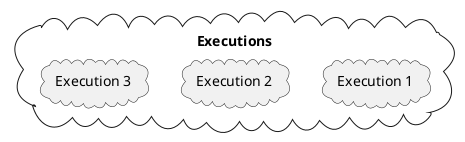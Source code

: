 @startuml

skinparam ranksep 10
skinparam linetype ortho

cloud "Executions" {

    cloud "Execution 1" {
    }

    cloud "Execution 2" {
    }

    cloud "Execution 3" {
    }
}

@enduml